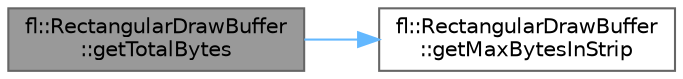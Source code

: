 digraph "fl::RectangularDrawBuffer::getTotalBytes"
{
 // INTERACTIVE_SVG=YES
 // LATEX_PDF_SIZE
  bgcolor="transparent";
  edge [fontname=Helvetica,fontsize=10,labelfontname=Helvetica,labelfontsize=10];
  node [fontname=Helvetica,fontsize=10,shape=box,height=0.2,width=0.4];
  rankdir="LR";
  Node1 [id="Node000001",label="fl::RectangularDrawBuffer\l::getTotalBytes",height=0.2,width=0.4,color="gray40", fillcolor="grey60", style="filled", fontcolor="black",tooltip=" "];
  Node1 -> Node2 [id="edge1_Node000001_Node000002",color="steelblue1",style="solid",tooltip=" "];
  Node2 [id="Node000002",label="fl::RectangularDrawBuffer\l::getMaxBytesInStrip",height=0.2,width=0.4,color="grey40", fillcolor="white", style="filled",URL="$de/d10/classfl_1_1_rectangular_draw_buffer_a87f728161573a58fb2bef6c684281bc8.html#a87f728161573a58fb2bef6c684281bc8",tooltip=" "];
}
